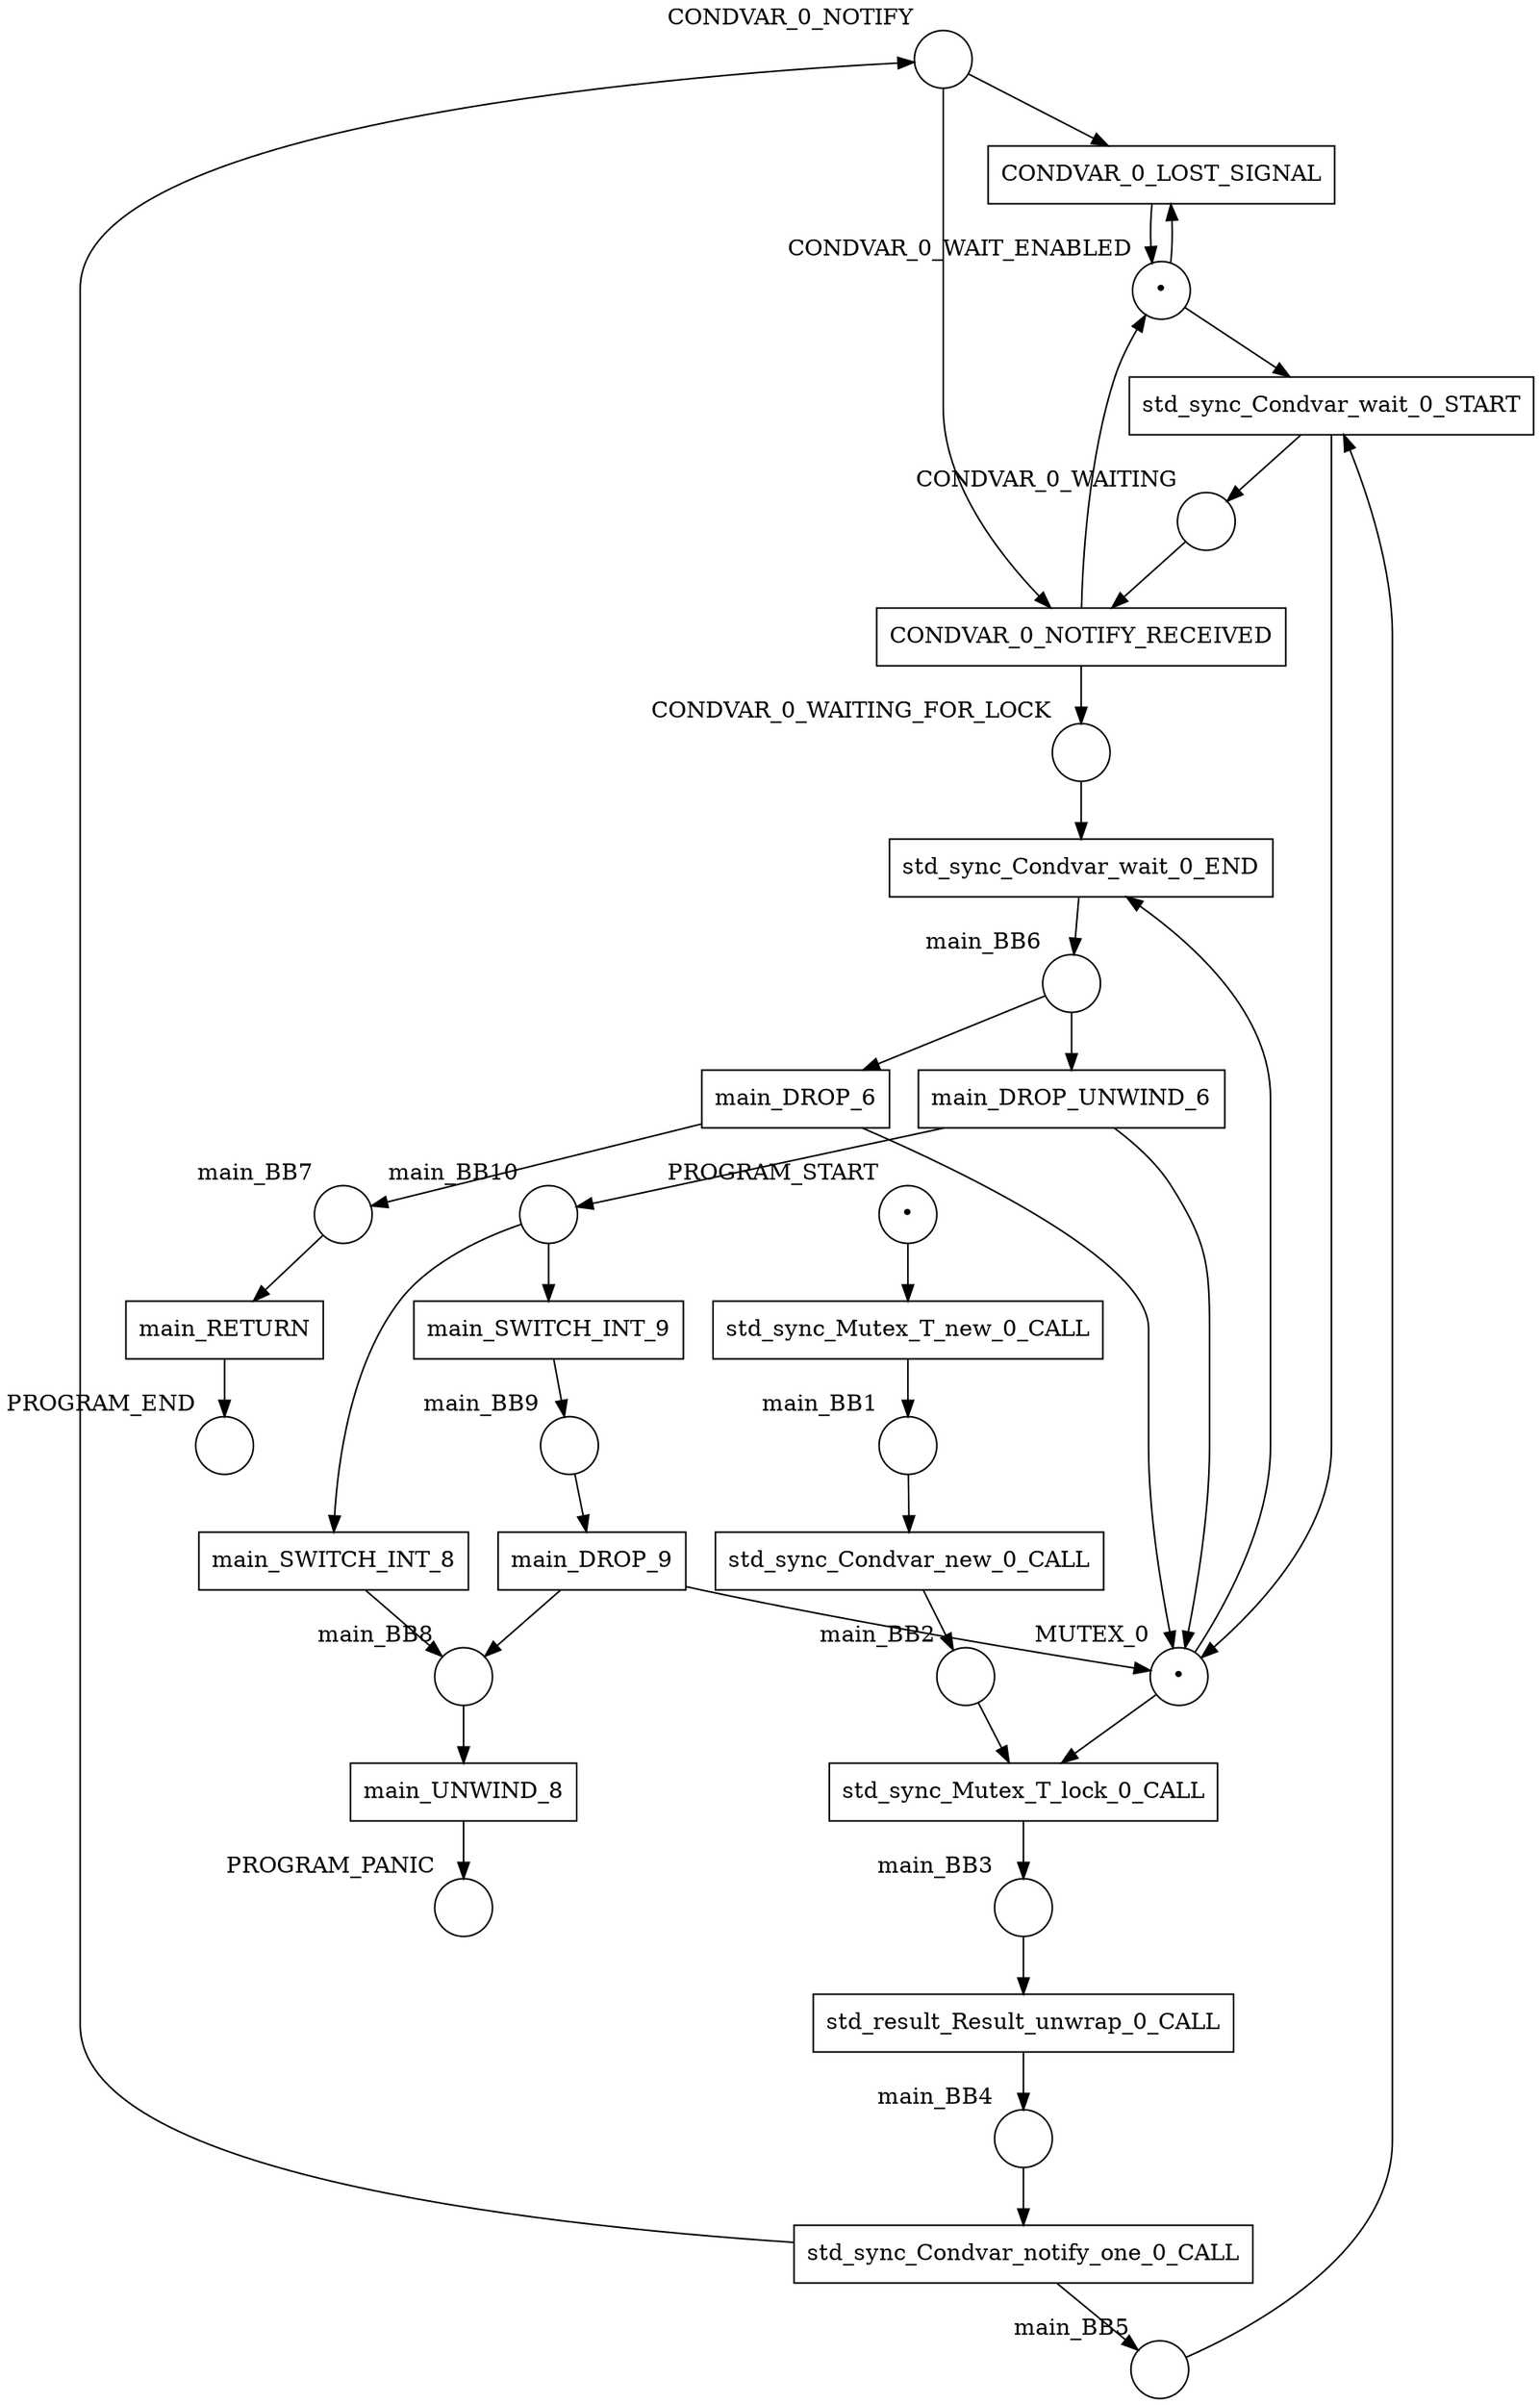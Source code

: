 digraph petrinet {
    CONDVAR_0_NOTIFY [shape="circle" xlabel="CONDVAR_0_NOTIFY" label=""];
    CONDVAR_0_WAITING [shape="circle" xlabel="CONDVAR_0_WAITING" label=""];
    CONDVAR_0_WAITING_FOR_LOCK [shape="circle" xlabel="CONDVAR_0_WAITING_FOR_LOCK" label=""];
    CONDVAR_0_WAIT_ENABLED [shape="circle" xlabel="CONDVAR_0_WAIT_ENABLED" label="•"];
    MUTEX_0 [shape="circle" xlabel="MUTEX_0" label="•"];
    PROGRAM_END [shape="circle" xlabel="PROGRAM_END" label=""];
    PROGRAM_PANIC [shape="circle" xlabel="PROGRAM_PANIC" label=""];
    PROGRAM_START [shape="circle" xlabel="PROGRAM_START" label="•"];
    main_BB1 [shape="circle" xlabel="main_BB1" label=""];
    main_BB10 [shape="circle" xlabel="main_BB10" label=""];
    main_BB2 [shape="circle" xlabel="main_BB2" label=""];
    main_BB3 [shape="circle" xlabel="main_BB3" label=""];
    main_BB4 [shape="circle" xlabel="main_BB4" label=""];
    main_BB5 [shape="circle" xlabel="main_BB5" label=""];
    main_BB6 [shape="circle" xlabel="main_BB6" label=""];
    main_BB7 [shape="circle" xlabel="main_BB7" label=""];
    main_BB8 [shape="circle" xlabel="main_BB8" label=""];
    main_BB9 [shape="circle" xlabel="main_BB9" label=""];
    CONDVAR_0_LOST_SIGNAL [shape="box" xlabel="" label="CONDVAR_0_LOST_SIGNAL"];
    CONDVAR_0_NOTIFY_RECEIVED [shape="box" xlabel="" label="CONDVAR_0_NOTIFY_RECEIVED"];
    main_DROP_6 [shape="box" xlabel="" label="main_DROP_6"];
    main_DROP_9 [shape="box" xlabel="" label="main_DROP_9"];
    main_DROP_UNWIND_6 [shape="box" xlabel="" label="main_DROP_UNWIND_6"];
    main_RETURN [shape="box" xlabel="" label="main_RETURN"];
    main_SWITCH_INT_8 [shape="box" xlabel="" label="main_SWITCH_INT_8"];
    main_SWITCH_INT_9 [shape="box" xlabel="" label="main_SWITCH_INT_9"];
    main_UNWIND_8 [shape="box" xlabel="" label="main_UNWIND_8"];
    std_result_Result_unwrap_0_CALL [shape="box" xlabel="" label="std_result_Result_unwrap_0_CALL"];
    std_sync_Condvar_new_0_CALL [shape="box" xlabel="" label="std_sync_Condvar_new_0_CALL"];
    std_sync_Condvar_notify_one_0_CALL [shape="box" xlabel="" label="std_sync_Condvar_notify_one_0_CALL"];
    std_sync_Condvar_wait_0_END [shape="box" xlabel="" label="std_sync_Condvar_wait_0_END"];
    std_sync_Condvar_wait_0_START [shape="box" xlabel="" label="std_sync_Condvar_wait_0_START"];
    std_sync_Mutex_T_lock_0_CALL [shape="box" xlabel="" label="std_sync_Mutex_T_lock_0_CALL"];
    std_sync_Mutex_T_new_0_CALL [shape="box" xlabel="" label="std_sync_Mutex_T_new_0_CALL"];
    CONDVAR_0_NOTIFY -> CONDVAR_0_LOST_SIGNAL;
    CONDVAR_0_NOTIFY -> CONDVAR_0_NOTIFY_RECEIVED;
    CONDVAR_0_WAITING -> CONDVAR_0_NOTIFY_RECEIVED;
    CONDVAR_0_WAITING_FOR_LOCK -> std_sync_Condvar_wait_0_END;
    CONDVAR_0_WAIT_ENABLED -> CONDVAR_0_LOST_SIGNAL;
    CONDVAR_0_WAIT_ENABLED -> std_sync_Condvar_wait_0_START;
    MUTEX_0 -> std_sync_Condvar_wait_0_END;
    MUTEX_0 -> std_sync_Mutex_T_lock_0_CALL;
    PROGRAM_START -> std_sync_Mutex_T_new_0_CALL;
    main_BB1 -> std_sync_Condvar_new_0_CALL;
    main_BB10 -> main_SWITCH_INT_8;
    main_BB10 -> main_SWITCH_INT_9;
    main_BB2 -> std_sync_Mutex_T_lock_0_CALL;
    main_BB3 -> std_result_Result_unwrap_0_CALL;
    main_BB4 -> std_sync_Condvar_notify_one_0_CALL;
    main_BB5 -> std_sync_Condvar_wait_0_START;
    main_BB6 -> main_DROP_6;
    main_BB6 -> main_DROP_UNWIND_6;
    main_BB7 -> main_RETURN;
    main_BB8 -> main_UNWIND_8;
    main_BB9 -> main_DROP_9;
    CONDVAR_0_LOST_SIGNAL -> CONDVAR_0_WAIT_ENABLED;
    CONDVAR_0_NOTIFY_RECEIVED -> CONDVAR_0_WAITING_FOR_LOCK;
    CONDVAR_0_NOTIFY_RECEIVED -> CONDVAR_0_WAIT_ENABLED;
    main_DROP_6 -> MUTEX_0;
    main_DROP_6 -> main_BB7;
    main_DROP_9 -> MUTEX_0;
    main_DROP_9 -> main_BB8;
    main_DROP_UNWIND_6 -> MUTEX_0;
    main_DROP_UNWIND_6 -> main_BB10;
    main_RETURN -> PROGRAM_END;
    main_SWITCH_INT_8 -> main_BB8;
    main_SWITCH_INT_9 -> main_BB9;
    main_UNWIND_8 -> PROGRAM_PANIC;
    std_result_Result_unwrap_0_CALL -> main_BB4;
    std_sync_Condvar_new_0_CALL -> main_BB2;
    std_sync_Condvar_notify_one_0_CALL -> CONDVAR_0_NOTIFY;
    std_sync_Condvar_notify_one_0_CALL -> main_BB5;
    std_sync_Condvar_wait_0_END -> main_BB6;
    std_sync_Condvar_wait_0_START -> CONDVAR_0_WAITING;
    std_sync_Condvar_wait_0_START -> MUTEX_0;
    std_sync_Mutex_T_lock_0_CALL -> main_BB3;
    std_sync_Mutex_T_new_0_CALL -> main_BB1;
}
